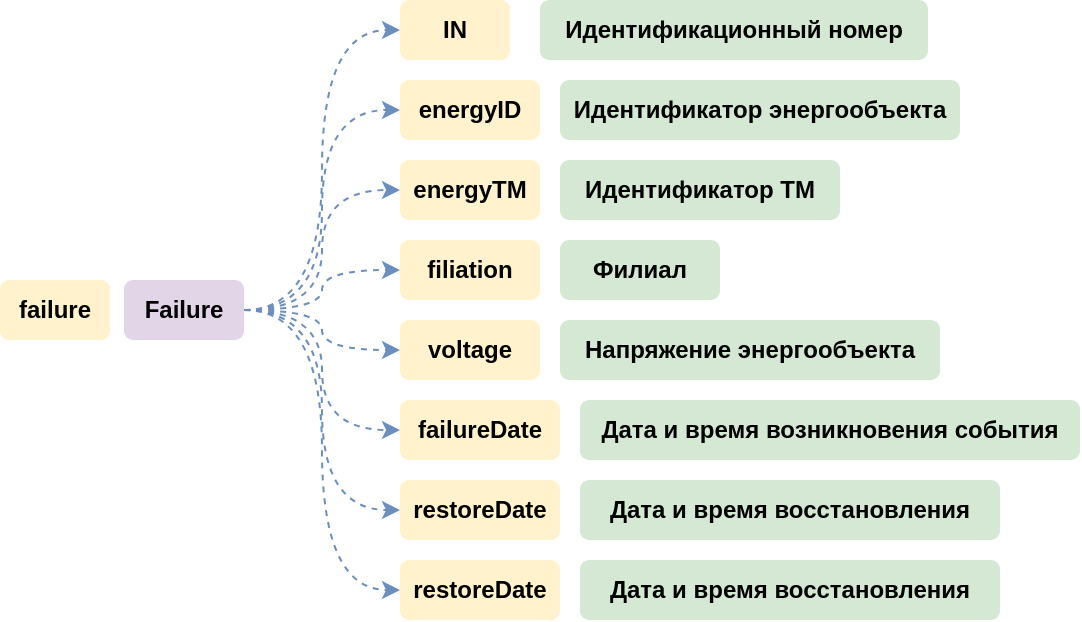 <mxfile version="22.1.4" type="github">
  <diagram name="Page-1" id="HGPwwvY6KHSOpUENS4j6">
    <mxGraphModel dx="2128" dy="-585" grid="1" gridSize="10" guides="1" tooltips="1" connect="1" arrows="1" fold="1" page="1" pageScale="1" pageWidth="827" pageHeight="1169" math="0" shadow="0">
      <root>
        <mxCell id="0" />
        <mxCell id="1" parent="0" />
        <mxCell id="3-tNHXex5kVf7vj3LztI-1" value="failure" style="rounded=1;whiteSpace=wrap;html=1;fillColor=#fff2cc;strokeColor=none;fontStyle=1" vertex="1" parent="1">
          <mxGeometry x="-760" y="1510" width="55" height="30" as="geometry" />
        </mxCell>
        <mxCell id="3-tNHXex5kVf7vj3LztI-19" style="edgeStyle=orthogonalEdgeStyle;rounded=0;orthogonalLoop=1;jettySize=auto;html=1;entryX=0;entryY=0.5;entryDx=0;entryDy=0;fillColor=#dae8fc;strokeColor=#6c8ebf;curved=1;dashed=1;" edge="1" parent="1" source="3-tNHXex5kVf7vj3LztI-2" target="3-tNHXex5kVf7vj3LztI-3">
          <mxGeometry relative="1" as="geometry" />
        </mxCell>
        <mxCell id="3-tNHXex5kVf7vj3LztI-20" style="edgeStyle=orthogonalEdgeStyle;shape=connector;curved=1;rounded=0;orthogonalLoop=1;jettySize=auto;html=1;entryX=0;entryY=0.5;entryDx=0;entryDy=0;dashed=1;labelBackgroundColor=default;strokeColor=#6c8ebf;align=center;verticalAlign=middle;fontFamily=Helvetica;fontSize=11;fontColor=default;endArrow=classic;fillColor=#dae8fc;" edge="1" parent="1" source="3-tNHXex5kVf7vj3LztI-2" target="3-tNHXex5kVf7vj3LztI-5">
          <mxGeometry relative="1" as="geometry" />
        </mxCell>
        <mxCell id="3-tNHXex5kVf7vj3LztI-21" style="edgeStyle=orthogonalEdgeStyle;shape=connector;curved=1;rounded=0;orthogonalLoop=1;jettySize=auto;html=1;entryX=0;entryY=0.5;entryDx=0;entryDy=0;dashed=1;labelBackgroundColor=default;strokeColor=#6c8ebf;align=center;verticalAlign=middle;fontFamily=Helvetica;fontSize=11;fontColor=default;endArrow=classic;fillColor=#dae8fc;" edge="1" parent="1" source="3-tNHXex5kVf7vj3LztI-2" target="3-tNHXex5kVf7vj3LztI-7">
          <mxGeometry relative="1" as="geometry" />
        </mxCell>
        <mxCell id="3-tNHXex5kVf7vj3LztI-22" style="edgeStyle=orthogonalEdgeStyle;shape=connector;curved=1;rounded=0;orthogonalLoop=1;jettySize=auto;html=1;entryX=0;entryY=0.5;entryDx=0;entryDy=0;dashed=1;labelBackgroundColor=default;strokeColor=#6c8ebf;align=center;verticalAlign=middle;fontFamily=Helvetica;fontSize=11;fontColor=default;endArrow=classic;fillColor=#dae8fc;" edge="1" parent="1" source="3-tNHXex5kVf7vj3LztI-2" target="3-tNHXex5kVf7vj3LztI-9">
          <mxGeometry relative="1" as="geometry" />
        </mxCell>
        <mxCell id="3-tNHXex5kVf7vj3LztI-23" style="edgeStyle=orthogonalEdgeStyle;shape=connector;curved=1;rounded=0;orthogonalLoop=1;jettySize=auto;html=1;entryX=0;entryY=0.5;entryDx=0;entryDy=0;dashed=1;labelBackgroundColor=default;strokeColor=#6c8ebf;align=center;verticalAlign=middle;fontFamily=Helvetica;fontSize=11;fontColor=default;endArrow=classic;fillColor=#dae8fc;" edge="1" parent="1" source="3-tNHXex5kVf7vj3LztI-2" target="3-tNHXex5kVf7vj3LztI-11">
          <mxGeometry relative="1" as="geometry" />
        </mxCell>
        <mxCell id="3-tNHXex5kVf7vj3LztI-24" style="edgeStyle=orthogonalEdgeStyle;shape=connector;curved=1;rounded=0;orthogonalLoop=1;jettySize=auto;html=1;entryX=0;entryY=0.5;entryDx=0;entryDy=0;dashed=1;labelBackgroundColor=default;strokeColor=#6c8ebf;align=center;verticalAlign=middle;fontFamily=Helvetica;fontSize=11;fontColor=default;endArrow=classic;fillColor=#dae8fc;" edge="1" parent="1" source="3-tNHXex5kVf7vj3LztI-2" target="3-tNHXex5kVf7vj3LztI-13">
          <mxGeometry relative="1" as="geometry" />
        </mxCell>
        <mxCell id="3-tNHXex5kVf7vj3LztI-25" style="edgeStyle=orthogonalEdgeStyle;shape=connector;curved=1;rounded=0;orthogonalLoop=1;jettySize=auto;html=1;entryX=0;entryY=0.5;entryDx=0;entryDy=0;dashed=1;labelBackgroundColor=default;strokeColor=#6c8ebf;align=center;verticalAlign=middle;fontFamily=Helvetica;fontSize=11;fontColor=default;endArrow=classic;fillColor=#dae8fc;" edge="1" parent="1" source="3-tNHXex5kVf7vj3LztI-2" target="3-tNHXex5kVf7vj3LztI-15">
          <mxGeometry relative="1" as="geometry" />
        </mxCell>
        <mxCell id="3-tNHXex5kVf7vj3LztI-26" style="edgeStyle=orthogonalEdgeStyle;shape=connector;curved=1;rounded=0;orthogonalLoop=1;jettySize=auto;html=1;entryX=0;entryY=0.5;entryDx=0;entryDy=0;dashed=1;labelBackgroundColor=default;strokeColor=#6c8ebf;align=center;verticalAlign=middle;fontFamily=Helvetica;fontSize=11;fontColor=default;endArrow=classic;fillColor=#dae8fc;" edge="1" parent="1" source="3-tNHXex5kVf7vj3LztI-2" target="3-tNHXex5kVf7vj3LztI-17">
          <mxGeometry relative="1" as="geometry" />
        </mxCell>
        <mxCell id="3-tNHXex5kVf7vj3LztI-2" value="Failure" style="rounded=1;whiteSpace=wrap;html=1;fillColor=#e1d5e7;strokeColor=none;fontStyle=1" vertex="1" parent="1">
          <mxGeometry x="-698" y="1510" width="60" height="30" as="geometry" />
        </mxCell>
        <mxCell id="3-tNHXex5kVf7vj3LztI-3" value="IN" style="rounded=1;whiteSpace=wrap;html=1;fillColor=#fff2cc;strokeColor=none;fontStyle=1" vertex="1" parent="1">
          <mxGeometry x="-560" y="1370" width="55" height="30" as="geometry" />
        </mxCell>
        <mxCell id="3-tNHXex5kVf7vj3LztI-4" value="Идентификационный номер" style="rounded=1;whiteSpace=wrap;html=1;fillColor=#d5e8d4;strokeColor=none;fontStyle=1" vertex="1" parent="1">
          <mxGeometry x="-490" y="1370" width="194" height="30" as="geometry" />
        </mxCell>
        <mxCell id="3-tNHXex5kVf7vj3LztI-5" value="energyID" style="rounded=1;whiteSpace=wrap;html=1;fillColor=#fff2cc;strokeColor=none;fontStyle=1" vertex="1" parent="1">
          <mxGeometry x="-560" y="1410" width="70" height="30" as="geometry" />
        </mxCell>
        <mxCell id="3-tNHXex5kVf7vj3LztI-6" value="Идентификатор энергообъекта" style="rounded=1;whiteSpace=wrap;html=1;fillColor=#d5e8d4;strokeColor=none;fontStyle=1" vertex="1" parent="1">
          <mxGeometry x="-480" y="1410" width="200" height="30" as="geometry" />
        </mxCell>
        <mxCell id="3-tNHXex5kVf7vj3LztI-7" value="energyTM" style="rounded=1;whiteSpace=wrap;html=1;fillColor=#fff2cc;strokeColor=none;fontStyle=1" vertex="1" parent="1">
          <mxGeometry x="-560" y="1450" width="70" height="30" as="geometry" />
        </mxCell>
        <mxCell id="3-tNHXex5kVf7vj3LztI-8" value="Идентификатор ТМ" style="rounded=1;whiteSpace=wrap;html=1;fillColor=#d5e8d4;strokeColor=none;fontStyle=1" vertex="1" parent="1">
          <mxGeometry x="-480" y="1450" width="140" height="30" as="geometry" />
        </mxCell>
        <mxCell id="3-tNHXex5kVf7vj3LztI-9" value="filiation" style="rounded=1;whiteSpace=wrap;html=1;fillColor=#fff2cc;strokeColor=none;fontStyle=1" vertex="1" parent="1">
          <mxGeometry x="-560" y="1490" width="70" height="30" as="geometry" />
        </mxCell>
        <mxCell id="3-tNHXex5kVf7vj3LztI-10" value="Филиал" style="rounded=1;whiteSpace=wrap;html=1;fillColor=#d5e8d4;strokeColor=none;fontStyle=1" vertex="1" parent="1">
          <mxGeometry x="-480" y="1490" width="80" height="30" as="geometry" />
        </mxCell>
        <mxCell id="3-tNHXex5kVf7vj3LztI-11" value="voltage" style="rounded=1;whiteSpace=wrap;html=1;fillColor=#fff2cc;strokeColor=none;fontStyle=1" vertex="1" parent="1">
          <mxGeometry x="-560" y="1530" width="70" height="30" as="geometry" />
        </mxCell>
        <mxCell id="3-tNHXex5kVf7vj3LztI-12" value="Напряжение энергообъекта" style="rounded=1;whiteSpace=wrap;html=1;fillColor=#d5e8d4;strokeColor=none;fontStyle=1" vertex="1" parent="1">
          <mxGeometry x="-480" y="1530" width="190" height="30" as="geometry" />
        </mxCell>
        <mxCell id="3-tNHXex5kVf7vj3LztI-13" value="failureDate" style="rounded=1;whiteSpace=wrap;html=1;fillColor=#fff2cc;strokeColor=none;fontStyle=1" vertex="1" parent="1">
          <mxGeometry x="-560" y="1570" width="80" height="30" as="geometry" />
        </mxCell>
        <mxCell id="3-tNHXex5kVf7vj3LztI-14" value="Дата и время возникновения события" style="rounded=1;whiteSpace=wrap;html=1;fillColor=#d5e8d4;strokeColor=none;fontStyle=1" vertex="1" parent="1">
          <mxGeometry x="-470" y="1570" width="250" height="30" as="geometry" />
        </mxCell>
        <mxCell id="3-tNHXex5kVf7vj3LztI-15" value="restoreDate" style="rounded=1;whiteSpace=wrap;html=1;fillColor=#fff2cc;strokeColor=none;fontStyle=1" vertex="1" parent="1">
          <mxGeometry x="-560" y="1610" width="80" height="30" as="geometry" />
        </mxCell>
        <mxCell id="3-tNHXex5kVf7vj3LztI-16" value="Дата и время восстановления" style="rounded=1;whiteSpace=wrap;html=1;fillColor=#d5e8d4;strokeColor=none;fontStyle=1" vertex="1" parent="1">
          <mxGeometry x="-470" y="1610" width="210" height="30" as="geometry" />
        </mxCell>
        <mxCell id="3-tNHXex5kVf7vj3LztI-17" value="restoreDate" style="rounded=1;whiteSpace=wrap;html=1;fillColor=#fff2cc;strokeColor=none;fontStyle=1" vertex="1" parent="1">
          <mxGeometry x="-560" y="1650" width="80" height="30" as="geometry" />
        </mxCell>
        <mxCell id="3-tNHXex5kVf7vj3LztI-18" value="Дата и время восстановления" style="rounded=1;whiteSpace=wrap;html=1;fillColor=#d5e8d4;strokeColor=none;fontStyle=1" vertex="1" parent="1">
          <mxGeometry x="-470" y="1650" width="210" height="30" as="geometry" />
        </mxCell>
      </root>
    </mxGraphModel>
  </diagram>
</mxfile>
